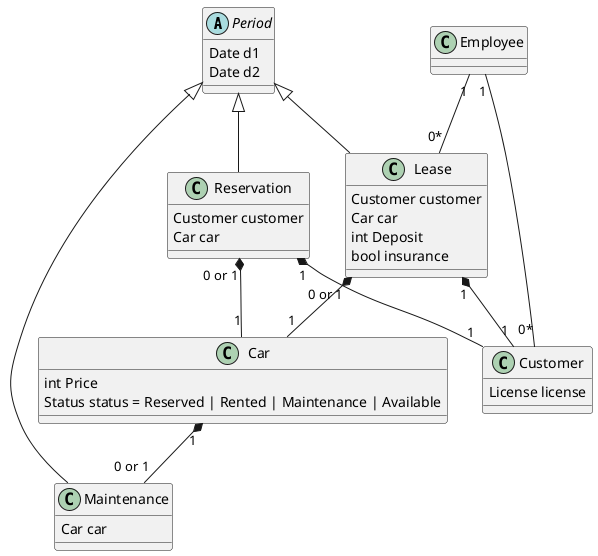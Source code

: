 @startuml
abstract class Period
{
    Date d1
    Date d2
}
class Lease
{
    Customer customer
    Car car
    int Deposit
    bool insurance
}
class Reservation
{
    Customer customer
    Car car
}
class Maintenance
{
    Car car
}
class Car
{
    int Price
    Status status = Reserved | Rented | Maintenance | Available
}
class Customer
{
    License license
}
class Employee

Lease "0 or 1" *-- "1" Car
Lease "1" *-- "1" Customer

Car "1" *-- "0 or 1" Maintenance

Period <|-- Reservation
Period <|-- Lease
Period <|-- Maintenance

Reservation "0 or 1" *-- "1" Car
Reservation "1" *-- "1" Customer

Employee "1" -- "0*" Customer
Employee "1" -- "0*" Lease
@enduml

